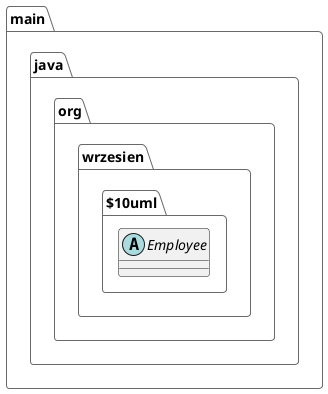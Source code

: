 @startuml
!theme vibrant

skinparam classAttributeIconSize 0

abstract class main.java.org.wrzesien.$10uml.Employee {

}